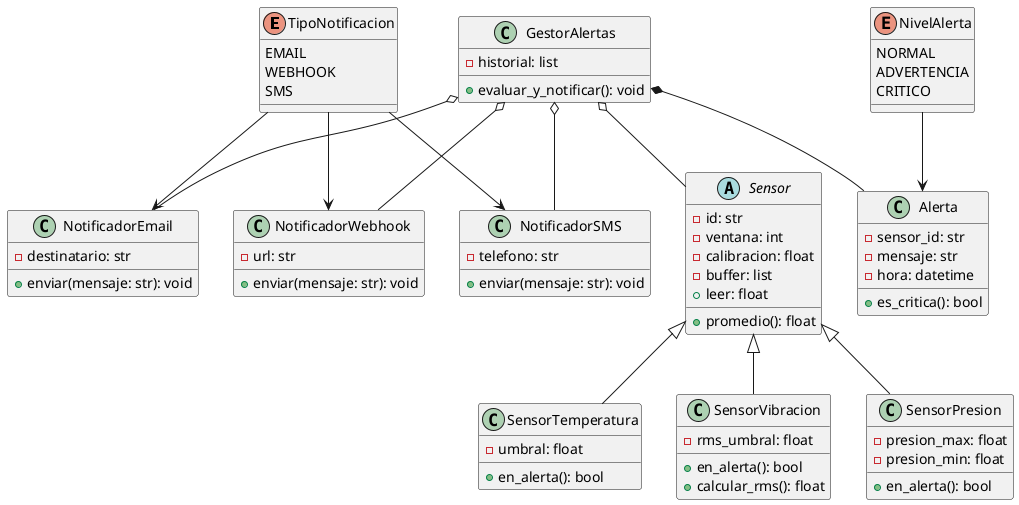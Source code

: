 @startuml Tarea 4 pilares

enum TipoNotificacion {
    EMAIL
    WEBHOOK
    SMS
}

enum NivelAlerta {
    NORMAL
    ADVERTENCIA
    CRITICO
}


abstract class Sensor {
    -id: str
    -ventana: int
    -calibracion: float
    -buffer: list
    +leer: float
    +promedio(): float
}

class SensorTemperatura {
    -umbral: float
    +en_alerta(): bool
}

class SensorVibracion {
    -rms_umbral: float
    +en_alerta(): bool
    +calcular_rms(): float
}

class SensorPresion {
    -presion_max: float
    -presion_min: float
    +en_alerta(): bool
}

class NotificadorEmail {
    -destinatario: str
    +enviar(mensaje: str): void
}

class NotificadorWebhook {
    -url: str
    +enviar(mensaje: str): void
}

class NotificadorSMS {
    -telefono: str
    +enviar(mensaje: str): void
}

class Alerta {
    -sensor_id: str
    -mensaje: str
    -hora: datetime
    +es_critica(): bool
}

class GestorAlertas {
    -historial: list
    +evaluar_y_notificar(): void
}

' relaciones de herencai
Sensor <|-- SensorTemperatura
Sensor <|-- SensorVibracion  
Sensor <|-- SensorPresion

' relaciones de composition
GestorAlertas *-- Alerta  
' relaciones de Aggregation
GestorAlertas o-- Sensor
GestorAlertas o-- NotificadorEmail
GestorAlertas o-- NotificadorWebhook
GestorAlertas o-- NotificadorSMS

 ' relacion de dependecia
 NivelAlerta --> Alerta
 TipoNotificacion --> NotificadorEmail
 TipoNotificacion --> NotificadorSMS
 TipoNotificacion --> NotificadorWebhook


@enduml